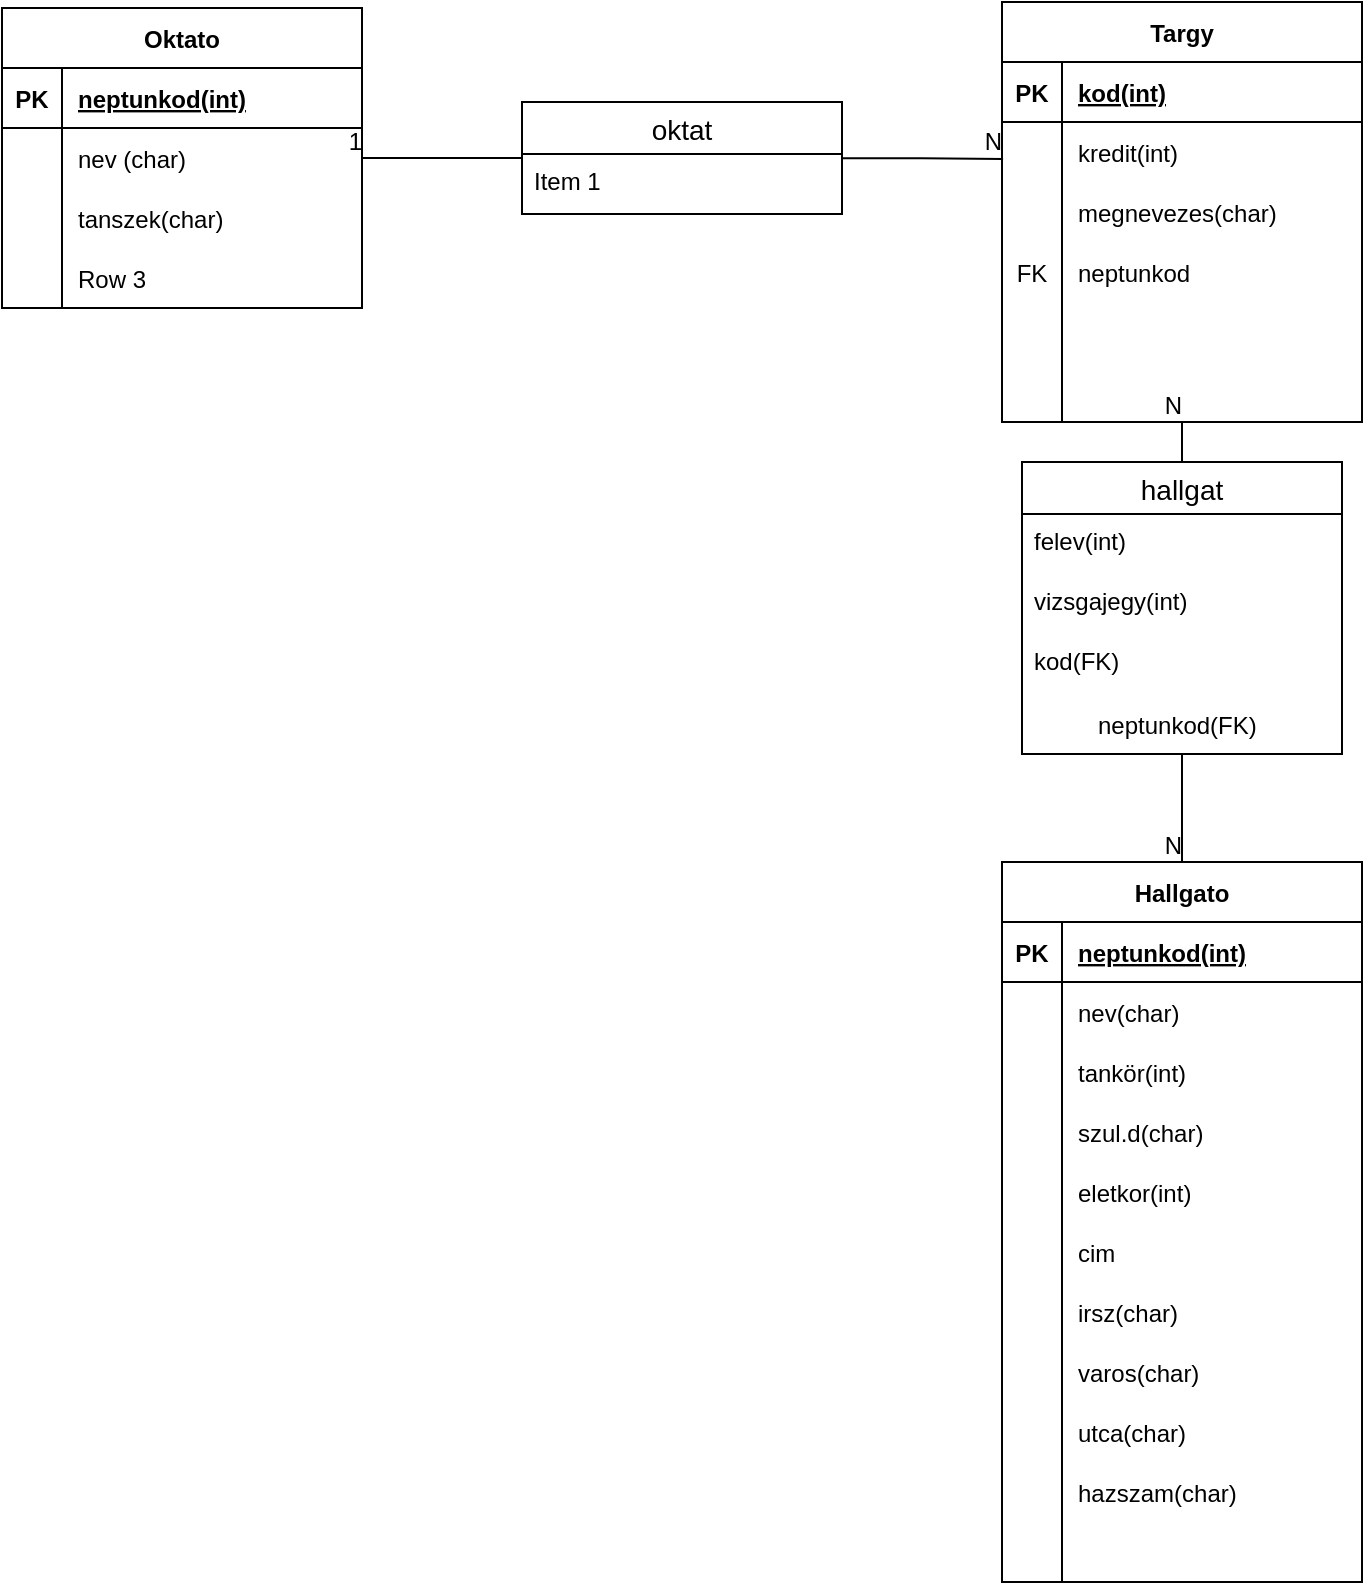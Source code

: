 <mxfile version="20.5.3" type="github">
  <diagram id="R2lEEEUBdFMjLlhIrx00" name="Page-1">
    <mxGraphModel dx="2073" dy="1319" grid="1" gridSize="10" guides="1" tooltips="1" connect="1" arrows="1" fold="1" page="0" pageScale="1" pageWidth="850" pageHeight="1100" math="0" shadow="0" extFonts="Permanent Marker^https://fonts.googleapis.com/css?family=Permanent+Marker">
      <root>
        <mxCell id="0" />
        <mxCell id="1" parent="0" />
        <mxCell id="k-dFaI2tLlBZVzeMr7_2-1" value="Oktato" style="shape=table;startSize=30;container=1;collapsible=1;childLayout=tableLayout;fixedRows=1;rowLines=0;fontStyle=1;align=center;resizeLast=1;" vertex="1" parent="1">
          <mxGeometry x="-60" y="-27" width="180" height="150" as="geometry" />
        </mxCell>
        <mxCell id="k-dFaI2tLlBZVzeMr7_2-2" value="" style="shape=tableRow;horizontal=0;startSize=0;swimlaneHead=0;swimlaneBody=0;fillColor=none;collapsible=0;dropTarget=0;points=[[0,0.5],[1,0.5]];portConstraint=eastwest;top=0;left=0;right=0;bottom=1;" vertex="1" parent="k-dFaI2tLlBZVzeMr7_2-1">
          <mxGeometry y="30" width="180" height="30" as="geometry" />
        </mxCell>
        <mxCell id="k-dFaI2tLlBZVzeMr7_2-3" value="PK" style="shape=partialRectangle;connectable=0;fillColor=none;top=0;left=0;bottom=0;right=0;fontStyle=1;overflow=hidden;" vertex="1" parent="k-dFaI2tLlBZVzeMr7_2-2">
          <mxGeometry width="30" height="30" as="geometry">
            <mxRectangle width="30" height="30" as="alternateBounds" />
          </mxGeometry>
        </mxCell>
        <mxCell id="k-dFaI2tLlBZVzeMr7_2-4" value="neptunkod(int)" style="shape=partialRectangle;connectable=0;fillColor=none;top=0;left=0;bottom=0;right=0;align=left;spacingLeft=6;fontStyle=5;overflow=hidden;" vertex="1" parent="k-dFaI2tLlBZVzeMr7_2-2">
          <mxGeometry x="30" width="150" height="30" as="geometry">
            <mxRectangle width="150" height="30" as="alternateBounds" />
          </mxGeometry>
        </mxCell>
        <mxCell id="k-dFaI2tLlBZVzeMr7_2-5" value="" style="shape=tableRow;horizontal=0;startSize=0;swimlaneHead=0;swimlaneBody=0;fillColor=none;collapsible=0;dropTarget=0;points=[[0,0.5],[1,0.5]];portConstraint=eastwest;top=0;left=0;right=0;bottom=0;" vertex="1" parent="k-dFaI2tLlBZVzeMr7_2-1">
          <mxGeometry y="60" width="180" height="30" as="geometry" />
        </mxCell>
        <mxCell id="k-dFaI2tLlBZVzeMr7_2-6" value="" style="shape=partialRectangle;connectable=0;fillColor=none;top=0;left=0;bottom=0;right=0;editable=1;overflow=hidden;" vertex="1" parent="k-dFaI2tLlBZVzeMr7_2-5">
          <mxGeometry width="30" height="30" as="geometry">
            <mxRectangle width="30" height="30" as="alternateBounds" />
          </mxGeometry>
        </mxCell>
        <mxCell id="k-dFaI2tLlBZVzeMr7_2-7" value="nev (char)" style="shape=partialRectangle;connectable=0;fillColor=none;top=0;left=0;bottom=0;right=0;align=left;spacingLeft=6;overflow=hidden;" vertex="1" parent="k-dFaI2tLlBZVzeMr7_2-5">
          <mxGeometry x="30" width="150" height="30" as="geometry">
            <mxRectangle width="150" height="30" as="alternateBounds" />
          </mxGeometry>
        </mxCell>
        <mxCell id="k-dFaI2tLlBZVzeMr7_2-8" value="" style="shape=tableRow;horizontal=0;startSize=0;swimlaneHead=0;swimlaneBody=0;fillColor=none;collapsible=0;dropTarget=0;points=[[0,0.5],[1,0.5]];portConstraint=eastwest;top=0;left=0;right=0;bottom=0;" vertex="1" parent="k-dFaI2tLlBZVzeMr7_2-1">
          <mxGeometry y="90" width="180" height="30" as="geometry" />
        </mxCell>
        <mxCell id="k-dFaI2tLlBZVzeMr7_2-9" value="" style="shape=partialRectangle;connectable=0;fillColor=none;top=0;left=0;bottom=0;right=0;editable=1;overflow=hidden;" vertex="1" parent="k-dFaI2tLlBZVzeMr7_2-8">
          <mxGeometry width="30" height="30" as="geometry">
            <mxRectangle width="30" height="30" as="alternateBounds" />
          </mxGeometry>
        </mxCell>
        <mxCell id="k-dFaI2tLlBZVzeMr7_2-10" value="tanszek(char)" style="shape=partialRectangle;connectable=0;fillColor=none;top=0;left=0;bottom=0;right=0;align=left;spacingLeft=6;overflow=hidden;" vertex="1" parent="k-dFaI2tLlBZVzeMr7_2-8">
          <mxGeometry x="30" width="150" height="30" as="geometry">
            <mxRectangle width="150" height="30" as="alternateBounds" />
          </mxGeometry>
        </mxCell>
        <mxCell id="k-dFaI2tLlBZVzeMr7_2-11" value="" style="shape=tableRow;horizontal=0;startSize=0;swimlaneHead=0;swimlaneBody=0;fillColor=none;collapsible=0;dropTarget=0;points=[[0,0.5],[1,0.5]];portConstraint=eastwest;top=0;left=0;right=0;bottom=0;" vertex="1" parent="k-dFaI2tLlBZVzeMr7_2-1">
          <mxGeometry y="120" width="180" height="30" as="geometry" />
        </mxCell>
        <mxCell id="k-dFaI2tLlBZVzeMr7_2-12" value="" style="shape=partialRectangle;connectable=0;fillColor=none;top=0;left=0;bottom=0;right=0;editable=1;overflow=hidden;" vertex="1" parent="k-dFaI2tLlBZVzeMr7_2-11">
          <mxGeometry width="30" height="30" as="geometry">
            <mxRectangle width="30" height="30" as="alternateBounds" />
          </mxGeometry>
        </mxCell>
        <mxCell id="k-dFaI2tLlBZVzeMr7_2-13" value="Row 3" style="shape=partialRectangle;connectable=0;fillColor=none;top=0;left=0;bottom=0;right=0;align=left;spacingLeft=6;overflow=hidden;" vertex="1" parent="k-dFaI2tLlBZVzeMr7_2-11">
          <mxGeometry x="30" width="150" height="30" as="geometry">
            <mxRectangle width="150" height="30" as="alternateBounds" />
          </mxGeometry>
        </mxCell>
        <mxCell id="k-dFaI2tLlBZVzeMr7_2-14" value="Targy" style="shape=table;startSize=30;container=1;collapsible=1;childLayout=tableLayout;fixedRows=1;rowLines=0;fontStyle=1;align=center;resizeLast=1;" vertex="1" parent="1">
          <mxGeometry x="440" y="-30" width="180" height="210" as="geometry" />
        </mxCell>
        <mxCell id="k-dFaI2tLlBZVzeMr7_2-15" value="" style="shape=tableRow;horizontal=0;startSize=0;swimlaneHead=0;swimlaneBody=0;fillColor=none;collapsible=0;dropTarget=0;points=[[0,0.5],[1,0.5]];portConstraint=eastwest;top=0;left=0;right=0;bottom=1;" vertex="1" parent="k-dFaI2tLlBZVzeMr7_2-14">
          <mxGeometry y="30" width="180" height="30" as="geometry" />
        </mxCell>
        <mxCell id="k-dFaI2tLlBZVzeMr7_2-16" value="PK" style="shape=partialRectangle;connectable=0;fillColor=none;top=0;left=0;bottom=0;right=0;fontStyle=1;overflow=hidden;" vertex="1" parent="k-dFaI2tLlBZVzeMr7_2-15">
          <mxGeometry width="30" height="30" as="geometry">
            <mxRectangle width="30" height="30" as="alternateBounds" />
          </mxGeometry>
        </mxCell>
        <mxCell id="k-dFaI2tLlBZVzeMr7_2-17" value="kod(int)" style="shape=partialRectangle;connectable=0;fillColor=none;top=0;left=0;bottom=0;right=0;align=left;spacingLeft=6;fontStyle=5;overflow=hidden;" vertex="1" parent="k-dFaI2tLlBZVzeMr7_2-15">
          <mxGeometry x="30" width="150" height="30" as="geometry">
            <mxRectangle width="150" height="30" as="alternateBounds" />
          </mxGeometry>
        </mxCell>
        <mxCell id="k-dFaI2tLlBZVzeMr7_2-18" value="" style="shape=tableRow;horizontal=0;startSize=0;swimlaneHead=0;swimlaneBody=0;fillColor=none;collapsible=0;dropTarget=0;points=[[0,0.5],[1,0.5]];portConstraint=eastwest;top=0;left=0;right=0;bottom=0;" vertex="1" parent="k-dFaI2tLlBZVzeMr7_2-14">
          <mxGeometry y="60" width="180" height="30" as="geometry" />
        </mxCell>
        <mxCell id="k-dFaI2tLlBZVzeMr7_2-19" value="" style="shape=partialRectangle;connectable=0;fillColor=none;top=0;left=0;bottom=0;right=0;editable=1;overflow=hidden;" vertex="1" parent="k-dFaI2tLlBZVzeMr7_2-18">
          <mxGeometry width="30" height="30" as="geometry">
            <mxRectangle width="30" height="30" as="alternateBounds" />
          </mxGeometry>
        </mxCell>
        <mxCell id="k-dFaI2tLlBZVzeMr7_2-20" value="kredit(int)" style="shape=partialRectangle;connectable=0;fillColor=none;top=0;left=0;bottom=0;right=0;align=left;spacingLeft=6;overflow=hidden;" vertex="1" parent="k-dFaI2tLlBZVzeMr7_2-18">
          <mxGeometry x="30" width="150" height="30" as="geometry">
            <mxRectangle width="150" height="30" as="alternateBounds" />
          </mxGeometry>
        </mxCell>
        <mxCell id="k-dFaI2tLlBZVzeMr7_2-21" value="" style="shape=tableRow;horizontal=0;startSize=0;swimlaneHead=0;swimlaneBody=0;fillColor=none;collapsible=0;dropTarget=0;points=[[0,0.5],[1,0.5]];portConstraint=eastwest;top=0;left=0;right=0;bottom=0;" vertex="1" parent="k-dFaI2tLlBZVzeMr7_2-14">
          <mxGeometry y="90" width="180" height="30" as="geometry" />
        </mxCell>
        <mxCell id="k-dFaI2tLlBZVzeMr7_2-22" value="" style="shape=partialRectangle;connectable=0;fillColor=none;top=0;left=0;bottom=0;right=0;editable=1;overflow=hidden;" vertex="1" parent="k-dFaI2tLlBZVzeMr7_2-21">
          <mxGeometry width="30" height="30" as="geometry">
            <mxRectangle width="30" height="30" as="alternateBounds" />
          </mxGeometry>
        </mxCell>
        <mxCell id="k-dFaI2tLlBZVzeMr7_2-23" value="megnevezes(char)" style="shape=partialRectangle;connectable=0;fillColor=none;top=0;left=0;bottom=0;right=0;align=left;spacingLeft=6;overflow=hidden;" vertex="1" parent="k-dFaI2tLlBZVzeMr7_2-21">
          <mxGeometry x="30" width="150" height="30" as="geometry">
            <mxRectangle width="150" height="30" as="alternateBounds" />
          </mxGeometry>
        </mxCell>
        <mxCell id="k-dFaI2tLlBZVzeMr7_2-85" value="" style="shape=tableRow;horizontal=0;startSize=0;swimlaneHead=0;swimlaneBody=0;fillColor=none;collapsible=0;dropTarget=0;points=[[0,0.5],[1,0.5]];portConstraint=eastwest;top=0;left=0;right=0;bottom=0;" vertex="1" parent="k-dFaI2tLlBZVzeMr7_2-14">
          <mxGeometry y="120" width="180" height="30" as="geometry" />
        </mxCell>
        <mxCell id="k-dFaI2tLlBZVzeMr7_2-86" value="FK" style="shape=partialRectangle;connectable=0;fillColor=none;top=0;left=0;bottom=0;right=0;fontStyle=0;overflow=hidden;" vertex="1" parent="k-dFaI2tLlBZVzeMr7_2-85">
          <mxGeometry width="30" height="30" as="geometry">
            <mxRectangle width="30" height="30" as="alternateBounds" />
          </mxGeometry>
        </mxCell>
        <mxCell id="k-dFaI2tLlBZVzeMr7_2-87" value="neptunkod" style="shape=partialRectangle;connectable=0;fillColor=none;top=0;left=0;bottom=0;right=0;align=left;spacingLeft=6;fontStyle=0;overflow=hidden;" vertex="1" parent="k-dFaI2tLlBZVzeMr7_2-85">
          <mxGeometry x="30" width="150" height="30" as="geometry">
            <mxRectangle width="150" height="30" as="alternateBounds" />
          </mxGeometry>
        </mxCell>
        <mxCell id="k-dFaI2tLlBZVzeMr7_2-89" value="" style="shape=tableRow;horizontal=0;startSize=0;swimlaneHead=0;swimlaneBody=0;fillColor=none;collapsible=0;dropTarget=0;points=[[0,0.5],[1,0.5]];portConstraint=eastwest;top=0;left=0;right=0;bottom=0;" vertex="1" parent="k-dFaI2tLlBZVzeMr7_2-14">
          <mxGeometry y="150" width="180" height="30" as="geometry" />
        </mxCell>
        <mxCell id="k-dFaI2tLlBZVzeMr7_2-90" value="" style="shape=partialRectangle;connectable=0;fillColor=none;top=0;left=0;bottom=0;right=0;fontStyle=0;overflow=hidden;" vertex="1" parent="k-dFaI2tLlBZVzeMr7_2-89">
          <mxGeometry width="30" height="30" as="geometry">
            <mxRectangle width="30" height="30" as="alternateBounds" />
          </mxGeometry>
        </mxCell>
        <mxCell id="k-dFaI2tLlBZVzeMr7_2-91" value="" style="shape=partialRectangle;connectable=0;fillColor=none;top=0;left=0;bottom=0;right=0;align=left;spacingLeft=6;fontStyle=0;overflow=hidden;" vertex="1" parent="k-dFaI2tLlBZVzeMr7_2-89">
          <mxGeometry x="30" width="150" height="30" as="geometry">
            <mxRectangle width="150" height="30" as="alternateBounds" />
          </mxGeometry>
        </mxCell>
        <mxCell id="k-dFaI2tLlBZVzeMr7_2-24" value="" style="shape=tableRow;horizontal=0;startSize=0;swimlaneHead=0;swimlaneBody=0;fillColor=none;collapsible=0;dropTarget=0;points=[[0,0.5],[1,0.5]];portConstraint=eastwest;top=0;left=0;right=0;bottom=0;" vertex="1" parent="k-dFaI2tLlBZVzeMr7_2-14">
          <mxGeometry y="180" width="180" height="30" as="geometry" />
        </mxCell>
        <mxCell id="k-dFaI2tLlBZVzeMr7_2-25" value="" style="shape=partialRectangle;connectable=0;fillColor=none;top=0;left=0;bottom=0;right=0;editable=1;overflow=hidden;" vertex="1" parent="k-dFaI2tLlBZVzeMr7_2-24">
          <mxGeometry width="30" height="30" as="geometry">
            <mxRectangle width="30" height="30" as="alternateBounds" />
          </mxGeometry>
        </mxCell>
        <mxCell id="k-dFaI2tLlBZVzeMr7_2-26" value="" style="shape=partialRectangle;connectable=0;fillColor=none;top=0;left=0;bottom=0;right=0;align=left;spacingLeft=6;overflow=hidden;" vertex="1" parent="k-dFaI2tLlBZVzeMr7_2-24">
          <mxGeometry x="30" width="150" height="30" as="geometry">
            <mxRectangle width="150" height="30" as="alternateBounds" />
          </mxGeometry>
        </mxCell>
        <mxCell id="k-dFaI2tLlBZVzeMr7_2-27" value="" style="endArrow=none;html=1;rounded=0;edgeStyle=orthogonalEdgeStyle;exitX=1.001;exitY=0.071;exitDx=0;exitDy=0;exitPerimeter=0;entryX=0.003;entryY=0.616;entryDx=0;entryDy=0;entryPerimeter=0;" edge="1" parent="1" source="k-dFaI2tLlBZVzeMr7_2-75" target="k-dFaI2tLlBZVzeMr7_2-18">
          <mxGeometry relative="1" as="geometry">
            <mxPoint x="350" y="75" as="sourcePoint" />
            <mxPoint x="440" y="50" as="targetPoint" />
          </mxGeometry>
        </mxCell>
        <mxCell id="k-dFaI2tLlBZVzeMr7_2-28" value="N" style="resizable=0;html=1;align=right;verticalAlign=bottom;" connectable="0" vertex="1" parent="k-dFaI2tLlBZVzeMr7_2-27">
          <mxGeometry x="1" relative="1" as="geometry" />
        </mxCell>
        <mxCell id="k-dFaI2tLlBZVzeMr7_2-29" value="hallgat" style="swimlane;fontStyle=0;childLayout=stackLayout;horizontal=1;startSize=26;horizontalStack=0;resizeParent=1;resizeParentMax=0;resizeLast=0;collapsible=1;marginBottom=0;align=center;fontSize=14;" vertex="1" parent="1">
          <mxGeometry x="450" y="200" width="160" height="146" as="geometry" />
        </mxCell>
        <mxCell id="k-dFaI2tLlBZVzeMr7_2-30" value="felev(int)" style="text;strokeColor=none;fillColor=none;spacingLeft=4;spacingRight=4;overflow=hidden;rotatable=0;points=[[0,0.5],[1,0.5]];portConstraint=eastwest;fontSize=12;" vertex="1" parent="k-dFaI2tLlBZVzeMr7_2-29">
          <mxGeometry y="26" width="160" height="30" as="geometry" />
        </mxCell>
        <mxCell id="k-dFaI2tLlBZVzeMr7_2-31" value="vizsgajegy(int)" style="text;strokeColor=none;fillColor=none;spacingLeft=4;spacingRight=4;overflow=hidden;rotatable=0;points=[[0,0.5],[1,0.5]];portConstraint=eastwest;fontSize=12;" vertex="1" parent="k-dFaI2tLlBZVzeMr7_2-29">
          <mxGeometry y="56" width="160" height="30" as="geometry" />
        </mxCell>
        <mxCell id="k-dFaI2tLlBZVzeMr7_2-32" value="kod(FK)" style="text;strokeColor=none;fillColor=none;spacingLeft=4;spacingRight=4;overflow=hidden;rotatable=0;points=[[0,0.5],[1,0.5]];portConstraint=eastwest;fontSize=12;" vertex="1" parent="k-dFaI2tLlBZVzeMr7_2-29">
          <mxGeometry y="86" width="160" height="30" as="geometry" />
        </mxCell>
        <mxCell id="k-dFaI2tLlBZVzeMr7_2-92" value="" style="shape=table;startSize=0;container=1;collapsible=1;childLayout=tableLayout;fixedRows=1;rowLines=0;fontStyle=0;align=center;resizeLast=1;strokeColor=none;fillColor=none;collapsible=0;" vertex="1" parent="k-dFaI2tLlBZVzeMr7_2-29">
          <mxGeometry y="116" width="160" height="30" as="geometry" />
        </mxCell>
        <mxCell id="k-dFaI2tLlBZVzeMr7_2-93" value="" style="shape=tableRow;horizontal=0;startSize=0;swimlaneHead=0;swimlaneBody=0;fillColor=none;collapsible=0;dropTarget=0;points=[[0,0.5],[1,0.5]];portConstraint=eastwest;top=0;left=0;right=0;bottom=0;" vertex="1" parent="k-dFaI2tLlBZVzeMr7_2-92">
          <mxGeometry width="160" height="30" as="geometry" />
        </mxCell>
        <mxCell id="k-dFaI2tLlBZVzeMr7_2-94" value="" style="shape=partialRectangle;connectable=0;fillColor=none;top=0;left=0;bottom=0;right=0;editable=1;overflow=hidden;" vertex="1" parent="k-dFaI2tLlBZVzeMr7_2-93">
          <mxGeometry width="30" height="30" as="geometry">
            <mxRectangle width="30" height="30" as="alternateBounds" />
          </mxGeometry>
        </mxCell>
        <mxCell id="k-dFaI2tLlBZVzeMr7_2-95" value="neptunkod(FK)" style="shape=partialRectangle;connectable=0;fillColor=none;top=0;left=0;bottom=0;right=0;align=left;spacingLeft=6;overflow=hidden;" vertex="1" parent="k-dFaI2tLlBZVzeMr7_2-93">
          <mxGeometry x="30" width="130" height="30" as="geometry">
            <mxRectangle width="130" height="30" as="alternateBounds" />
          </mxGeometry>
        </mxCell>
        <mxCell id="k-dFaI2tLlBZVzeMr7_2-33" value="" style="endArrow=none;html=1;rounded=0;exitX=0.5;exitY=0;exitDx=0;exitDy=0;entryX=0.5;entryY=1;entryDx=0;entryDy=0;" edge="1" parent="1" source="k-dFaI2tLlBZVzeMr7_2-29" target="k-dFaI2tLlBZVzeMr7_2-14">
          <mxGeometry relative="1" as="geometry">
            <mxPoint x="340" y="240" as="sourcePoint" />
            <mxPoint x="500" y="240" as="targetPoint" />
          </mxGeometry>
        </mxCell>
        <mxCell id="k-dFaI2tLlBZVzeMr7_2-34" value="N" style="resizable=0;html=1;align=right;verticalAlign=bottom;" connectable="0" vertex="1" parent="k-dFaI2tLlBZVzeMr7_2-33">
          <mxGeometry x="1" relative="1" as="geometry" />
        </mxCell>
        <mxCell id="k-dFaI2tLlBZVzeMr7_2-35" value="" style="endArrow=none;html=1;rounded=0;exitX=0.5;exitY=1;exitDx=0;exitDy=0;" edge="1" parent="1" source="k-dFaI2tLlBZVzeMr7_2-29" target="k-dFaI2tLlBZVzeMr7_2-37">
          <mxGeometry relative="1" as="geometry">
            <mxPoint x="340" y="240" as="sourcePoint" />
            <mxPoint x="530" y="370" as="targetPoint" />
          </mxGeometry>
        </mxCell>
        <mxCell id="k-dFaI2tLlBZVzeMr7_2-36" value="N" style="resizable=0;html=1;align=right;verticalAlign=bottom;" connectable="0" vertex="1" parent="k-dFaI2tLlBZVzeMr7_2-35">
          <mxGeometry x="1" relative="1" as="geometry" />
        </mxCell>
        <mxCell id="k-dFaI2tLlBZVzeMr7_2-37" value="Hallgato" style="shape=table;startSize=30;container=1;collapsible=1;childLayout=tableLayout;fixedRows=1;rowLines=0;fontStyle=1;align=center;resizeLast=1;" vertex="1" parent="1">
          <mxGeometry x="440" y="400" width="180" height="360" as="geometry" />
        </mxCell>
        <mxCell id="k-dFaI2tLlBZVzeMr7_2-38" value="" style="shape=tableRow;horizontal=0;startSize=0;swimlaneHead=0;swimlaneBody=0;fillColor=none;collapsible=0;dropTarget=0;points=[[0,0.5],[1,0.5]];portConstraint=eastwest;top=0;left=0;right=0;bottom=1;" vertex="1" parent="k-dFaI2tLlBZVzeMr7_2-37">
          <mxGeometry y="30" width="180" height="30" as="geometry" />
        </mxCell>
        <mxCell id="k-dFaI2tLlBZVzeMr7_2-39" value="PK" style="shape=partialRectangle;connectable=0;fillColor=none;top=0;left=0;bottom=0;right=0;fontStyle=1;overflow=hidden;" vertex="1" parent="k-dFaI2tLlBZVzeMr7_2-38">
          <mxGeometry width="30" height="30" as="geometry">
            <mxRectangle width="30" height="30" as="alternateBounds" />
          </mxGeometry>
        </mxCell>
        <mxCell id="k-dFaI2tLlBZVzeMr7_2-40" value="neptunkod(int)" style="shape=partialRectangle;connectable=0;fillColor=none;top=0;left=0;bottom=0;right=0;align=left;spacingLeft=6;fontStyle=5;overflow=hidden;" vertex="1" parent="k-dFaI2tLlBZVzeMr7_2-38">
          <mxGeometry x="30" width="150" height="30" as="geometry">
            <mxRectangle width="150" height="30" as="alternateBounds" />
          </mxGeometry>
        </mxCell>
        <mxCell id="k-dFaI2tLlBZVzeMr7_2-41" value="" style="shape=tableRow;horizontal=0;startSize=0;swimlaneHead=0;swimlaneBody=0;fillColor=none;collapsible=0;dropTarget=0;points=[[0,0.5],[1,0.5]];portConstraint=eastwest;top=0;left=0;right=0;bottom=0;" vertex="1" parent="k-dFaI2tLlBZVzeMr7_2-37">
          <mxGeometry y="60" width="180" height="30" as="geometry" />
        </mxCell>
        <mxCell id="k-dFaI2tLlBZVzeMr7_2-42" value="" style="shape=partialRectangle;connectable=0;fillColor=none;top=0;left=0;bottom=0;right=0;editable=1;overflow=hidden;" vertex="1" parent="k-dFaI2tLlBZVzeMr7_2-41">
          <mxGeometry width="30" height="30" as="geometry">
            <mxRectangle width="30" height="30" as="alternateBounds" />
          </mxGeometry>
        </mxCell>
        <mxCell id="k-dFaI2tLlBZVzeMr7_2-43" value="nev(char)" style="shape=partialRectangle;connectable=0;fillColor=none;top=0;left=0;bottom=0;right=0;align=left;spacingLeft=6;overflow=hidden;" vertex="1" parent="k-dFaI2tLlBZVzeMr7_2-41">
          <mxGeometry x="30" width="150" height="30" as="geometry">
            <mxRectangle width="150" height="30" as="alternateBounds" />
          </mxGeometry>
        </mxCell>
        <mxCell id="k-dFaI2tLlBZVzeMr7_2-44" value="" style="shape=tableRow;horizontal=0;startSize=0;swimlaneHead=0;swimlaneBody=0;fillColor=none;collapsible=0;dropTarget=0;points=[[0,0.5],[1,0.5]];portConstraint=eastwest;top=0;left=0;right=0;bottom=0;" vertex="1" parent="k-dFaI2tLlBZVzeMr7_2-37">
          <mxGeometry y="90" width="180" height="30" as="geometry" />
        </mxCell>
        <mxCell id="k-dFaI2tLlBZVzeMr7_2-45" value="" style="shape=partialRectangle;connectable=0;fillColor=none;top=0;left=0;bottom=0;right=0;editable=1;overflow=hidden;" vertex="1" parent="k-dFaI2tLlBZVzeMr7_2-44">
          <mxGeometry width="30" height="30" as="geometry">
            <mxRectangle width="30" height="30" as="alternateBounds" />
          </mxGeometry>
        </mxCell>
        <mxCell id="k-dFaI2tLlBZVzeMr7_2-46" value="tankör(int)" style="shape=partialRectangle;connectable=0;fillColor=none;top=0;left=0;bottom=0;right=0;align=left;spacingLeft=6;overflow=hidden;" vertex="1" parent="k-dFaI2tLlBZVzeMr7_2-44">
          <mxGeometry x="30" width="150" height="30" as="geometry">
            <mxRectangle width="150" height="30" as="alternateBounds" />
          </mxGeometry>
        </mxCell>
        <mxCell id="k-dFaI2tLlBZVzeMr7_2-47" value="" style="shape=tableRow;horizontal=0;startSize=0;swimlaneHead=0;swimlaneBody=0;fillColor=none;collapsible=0;dropTarget=0;points=[[0,0.5],[1,0.5]];portConstraint=eastwest;top=0;left=0;right=0;bottom=0;" vertex="1" parent="k-dFaI2tLlBZVzeMr7_2-37">
          <mxGeometry y="120" width="180" height="30" as="geometry" />
        </mxCell>
        <mxCell id="k-dFaI2tLlBZVzeMr7_2-48" value="" style="shape=partialRectangle;connectable=0;fillColor=none;top=0;left=0;bottom=0;right=0;editable=1;overflow=hidden;" vertex="1" parent="k-dFaI2tLlBZVzeMr7_2-47">
          <mxGeometry width="30" height="30" as="geometry">
            <mxRectangle width="30" height="30" as="alternateBounds" />
          </mxGeometry>
        </mxCell>
        <mxCell id="k-dFaI2tLlBZVzeMr7_2-49" value="szul.d(char)" style="shape=partialRectangle;connectable=0;fillColor=none;top=0;left=0;bottom=0;right=0;align=left;spacingLeft=6;overflow=hidden;" vertex="1" parent="k-dFaI2tLlBZVzeMr7_2-47">
          <mxGeometry x="30" width="150" height="30" as="geometry">
            <mxRectangle width="150" height="30" as="alternateBounds" />
          </mxGeometry>
        </mxCell>
        <mxCell id="k-dFaI2tLlBZVzeMr7_2-51" value="" style="shape=tableRow;horizontal=0;startSize=0;swimlaneHead=0;swimlaneBody=0;fillColor=none;collapsible=0;dropTarget=0;points=[[0,0.5],[1,0.5]];portConstraint=eastwest;top=0;left=0;right=0;bottom=0;" vertex="1" parent="k-dFaI2tLlBZVzeMr7_2-37">
          <mxGeometry y="150" width="180" height="30" as="geometry" />
        </mxCell>
        <mxCell id="k-dFaI2tLlBZVzeMr7_2-52" value="" style="shape=partialRectangle;connectable=0;fillColor=none;top=0;left=0;bottom=0;right=0;editable=1;overflow=hidden;" vertex="1" parent="k-dFaI2tLlBZVzeMr7_2-51">
          <mxGeometry width="30" height="30" as="geometry">
            <mxRectangle width="30" height="30" as="alternateBounds" />
          </mxGeometry>
        </mxCell>
        <mxCell id="k-dFaI2tLlBZVzeMr7_2-53" value="eletkor(int)" style="shape=partialRectangle;connectable=0;fillColor=none;top=0;left=0;bottom=0;right=0;align=left;spacingLeft=6;overflow=hidden;" vertex="1" parent="k-dFaI2tLlBZVzeMr7_2-51">
          <mxGeometry x="30" width="150" height="30" as="geometry">
            <mxRectangle width="150" height="30" as="alternateBounds" />
          </mxGeometry>
        </mxCell>
        <mxCell id="k-dFaI2tLlBZVzeMr7_2-55" value="" style="shape=tableRow;horizontal=0;startSize=0;swimlaneHead=0;swimlaneBody=0;fillColor=none;collapsible=0;dropTarget=0;points=[[0,0.5],[1,0.5]];portConstraint=eastwest;top=0;left=0;right=0;bottom=0;" vertex="1" parent="k-dFaI2tLlBZVzeMr7_2-37">
          <mxGeometry y="180" width="180" height="30" as="geometry" />
        </mxCell>
        <mxCell id="k-dFaI2tLlBZVzeMr7_2-56" value="" style="shape=partialRectangle;connectable=0;fillColor=none;top=0;left=0;bottom=0;right=0;editable=1;overflow=hidden;" vertex="1" parent="k-dFaI2tLlBZVzeMr7_2-55">
          <mxGeometry width="30" height="30" as="geometry">
            <mxRectangle width="30" height="30" as="alternateBounds" />
          </mxGeometry>
        </mxCell>
        <mxCell id="k-dFaI2tLlBZVzeMr7_2-57" value="cim" style="shape=partialRectangle;connectable=0;fillColor=none;top=0;left=0;bottom=0;right=0;align=left;spacingLeft=6;overflow=hidden;" vertex="1" parent="k-dFaI2tLlBZVzeMr7_2-55">
          <mxGeometry x="30" width="150" height="30" as="geometry">
            <mxRectangle width="150" height="30" as="alternateBounds" />
          </mxGeometry>
        </mxCell>
        <mxCell id="k-dFaI2tLlBZVzeMr7_2-59" value="" style="shape=tableRow;horizontal=0;startSize=0;swimlaneHead=0;swimlaneBody=0;fillColor=none;collapsible=0;dropTarget=0;points=[[0,0.5],[1,0.5]];portConstraint=eastwest;top=0;left=0;right=0;bottom=0;" vertex="1" parent="k-dFaI2tLlBZVzeMr7_2-37">
          <mxGeometry y="210" width="180" height="30" as="geometry" />
        </mxCell>
        <mxCell id="k-dFaI2tLlBZVzeMr7_2-60" value="" style="shape=partialRectangle;connectable=0;fillColor=none;top=0;left=0;bottom=0;right=0;editable=1;overflow=hidden;" vertex="1" parent="k-dFaI2tLlBZVzeMr7_2-59">
          <mxGeometry width="30" height="30" as="geometry">
            <mxRectangle width="30" height="30" as="alternateBounds" />
          </mxGeometry>
        </mxCell>
        <mxCell id="k-dFaI2tLlBZVzeMr7_2-61" value="irsz(char)" style="shape=partialRectangle;connectable=0;fillColor=none;top=0;left=0;bottom=0;right=0;align=left;spacingLeft=6;overflow=hidden;" vertex="1" parent="k-dFaI2tLlBZVzeMr7_2-59">
          <mxGeometry x="30" width="150" height="30" as="geometry">
            <mxRectangle width="150" height="30" as="alternateBounds" />
          </mxGeometry>
        </mxCell>
        <mxCell id="k-dFaI2tLlBZVzeMr7_2-63" value="" style="shape=tableRow;horizontal=0;startSize=0;swimlaneHead=0;swimlaneBody=0;fillColor=none;collapsible=0;dropTarget=0;points=[[0,0.5],[1,0.5]];portConstraint=eastwest;top=0;left=0;right=0;bottom=0;" vertex="1" parent="k-dFaI2tLlBZVzeMr7_2-37">
          <mxGeometry y="240" width="180" height="30" as="geometry" />
        </mxCell>
        <mxCell id="k-dFaI2tLlBZVzeMr7_2-64" value="" style="shape=partialRectangle;connectable=0;fillColor=none;top=0;left=0;bottom=0;right=0;editable=1;overflow=hidden;" vertex="1" parent="k-dFaI2tLlBZVzeMr7_2-63">
          <mxGeometry width="30" height="30" as="geometry">
            <mxRectangle width="30" height="30" as="alternateBounds" />
          </mxGeometry>
        </mxCell>
        <mxCell id="k-dFaI2tLlBZVzeMr7_2-65" value="varos(char)" style="shape=partialRectangle;connectable=0;fillColor=none;top=0;left=0;bottom=0;right=0;align=left;spacingLeft=6;overflow=hidden;" vertex="1" parent="k-dFaI2tLlBZVzeMr7_2-63">
          <mxGeometry x="30" width="150" height="30" as="geometry">
            <mxRectangle width="150" height="30" as="alternateBounds" />
          </mxGeometry>
        </mxCell>
        <mxCell id="k-dFaI2tLlBZVzeMr7_2-67" value="" style="shape=tableRow;horizontal=0;startSize=0;swimlaneHead=0;swimlaneBody=0;fillColor=none;collapsible=0;dropTarget=0;points=[[0,0.5],[1,0.5]];portConstraint=eastwest;top=0;left=0;right=0;bottom=0;" vertex="1" parent="k-dFaI2tLlBZVzeMr7_2-37">
          <mxGeometry y="270" width="180" height="30" as="geometry" />
        </mxCell>
        <mxCell id="k-dFaI2tLlBZVzeMr7_2-68" value="" style="shape=partialRectangle;connectable=0;fillColor=none;top=0;left=0;bottom=0;right=0;editable=1;overflow=hidden;" vertex="1" parent="k-dFaI2tLlBZVzeMr7_2-67">
          <mxGeometry width="30" height="30" as="geometry">
            <mxRectangle width="30" height="30" as="alternateBounds" />
          </mxGeometry>
        </mxCell>
        <mxCell id="k-dFaI2tLlBZVzeMr7_2-69" value="utca(char)" style="shape=partialRectangle;connectable=0;fillColor=none;top=0;left=0;bottom=0;right=0;align=left;spacingLeft=6;overflow=hidden;" vertex="1" parent="k-dFaI2tLlBZVzeMr7_2-67">
          <mxGeometry x="30" width="150" height="30" as="geometry">
            <mxRectangle width="150" height="30" as="alternateBounds" />
          </mxGeometry>
        </mxCell>
        <mxCell id="k-dFaI2tLlBZVzeMr7_2-71" value="" style="shape=tableRow;horizontal=0;startSize=0;swimlaneHead=0;swimlaneBody=0;fillColor=none;collapsible=0;dropTarget=0;points=[[0,0.5],[1,0.5]];portConstraint=eastwest;top=0;left=0;right=0;bottom=0;" vertex="1" parent="k-dFaI2tLlBZVzeMr7_2-37">
          <mxGeometry y="300" width="180" height="30" as="geometry" />
        </mxCell>
        <mxCell id="k-dFaI2tLlBZVzeMr7_2-72" value="" style="shape=partialRectangle;connectable=0;fillColor=none;top=0;left=0;bottom=0;right=0;editable=1;overflow=hidden;" vertex="1" parent="k-dFaI2tLlBZVzeMr7_2-71">
          <mxGeometry width="30" height="30" as="geometry">
            <mxRectangle width="30" height="30" as="alternateBounds" />
          </mxGeometry>
        </mxCell>
        <mxCell id="k-dFaI2tLlBZVzeMr7_2-73" value="hazszam(char)" style="shape=partialRectangle;connectable=0;fillColor=none;top=0;left=0;bottom=0;right=0;align=left;spacingLeft=6;overflow=hidden;" vertex="1" parent="k-dFaI2tLlBZVzeMr7_2-71">
          <mxGeometry x="30" width="150" height="30" as="geometry">
            <mxRectangle width="150" height="30" as="alternateBounds" />
          </mxGeometry>
        </mxCell>
        <mxCell id="k-dFaI2tLlBZVzeMr7_2-81" value="" style="shape=tableRow;horizontal=0;startSize=0;swimlaneHead=0;swimlaneBody=0;fillColor=none;collapsible=0;dropTarget=0;points=[[0,0.5],[1,0.5]];portConstraint=eastwest;top=0;left=0;right=0;bottom=0;" vertex="1" parent="k-dFaI2tLlBZVzeMr7_2-37">
          <mxGeometry y="330" width="180" height="30" as="geometry" />
        </mxCell>
        <mxCell id="k-dFaI2tLlBZVzeMr7_2-82" value="" style="shape=partialRectangle;connectable=0;fillColor=none;top=0;left=0;bottom=0;right=0;fontStyle=0;overflow=hidden;" vertex="1" parent="k-dFaI2tLlBZVzeMr7_2-81">
          <mxGeometry width="30" height="30" as="geometry">
            <mxRectangle width="30" height="30" as="alternateBounds" />
          </mxGeometry>
        </mxCell>
        <mxCell id="k-dFaI2tLlBZVzeMr7_2-83" value="" style="shape=partialRectangle;connectable=0;fillColor=none;top=0;left=0;bottom=0;right=0;align=left;spacingLeft=6;fontStyle=0;overflow=hidden;" vertex="1" parent="k-dFaI2tLlBZVzeMr7_2-81">
          <mxGeometry x="30" width="150" height="30" as="geometry">
            <mxRectangle width="150" height="30" as="alternateBounds" />
          </mxGeometry>
        </mxCell>
        <mxCell id="k-dFaI2tLlBZVzeMr7_2-74" value="oktat" style="swimlane;fontStyle=0;childLayout=stackLayout;horizontal=1;startSize=26;horizontalStack=0;resizeParent=1;resizeParentMax=0;resizeLast=0;collapsible=1;marginBottom=0;align=center;fontSize=14;" vertex="1" parent="1">
          <mxGeometry x="200" y="20" width="160" height="56" as="geometry" />
        </mxCell>
        <mxCell id="k-dFaI2tLlBZVzeMr7_2-75" value="Item 1" style="text;strokeColor=none;fillColor=none;spacingLeft=4;spacingRight=4;overflow=hidden;rotatable=0;points=[[0,0.5],[1,0.5]];portConstraint=eastwest;fontSize=12;" vertex="1" parent="k-dFaI2tLlBZVzeMr7_2-74">
          <mxGeometry y="26" width="160" height="30" as="geometry" />
        </mxCell>
        <mxCell id="k-dFaI2tLlBZVzeMr7_2-78" value="" style="endArrow=none;html=1;rounded=0;exitX=0;exitY=0.5;exitDx=0;exitDy=0;entryX=1;entryY=0.5;entryDx=0;entryDy=0;" edge="1" parent="1" source="k-dFaI2tLlBZVzeMr7_2-74" target="k-dFaI2tLlBZVzeMr7_2-5">
          <mxGeometry relative="1" as="geometry">
            <mxPoint x="130" y="100" as="sourcePoint" />
            <mxPoint x="290" y="100" as="targetPoint" />
          </mxGeometry>
        </mxCell>
        <mxCell id="k-dFaI2tLlBZVzeMr7_2-79" value="1" style="resizable=0;html=1;align=right;verticalAlign=bottom;" connectable="0" vertex="1" parent="k-dFaI2tLlBZVzeMr7_2-78">
          <mxGeometry x="1" relative="1" as="geometry" />
        </mxCell>
      </root>
    </mxGraphModel>
  </diagram>
</mxfile>
